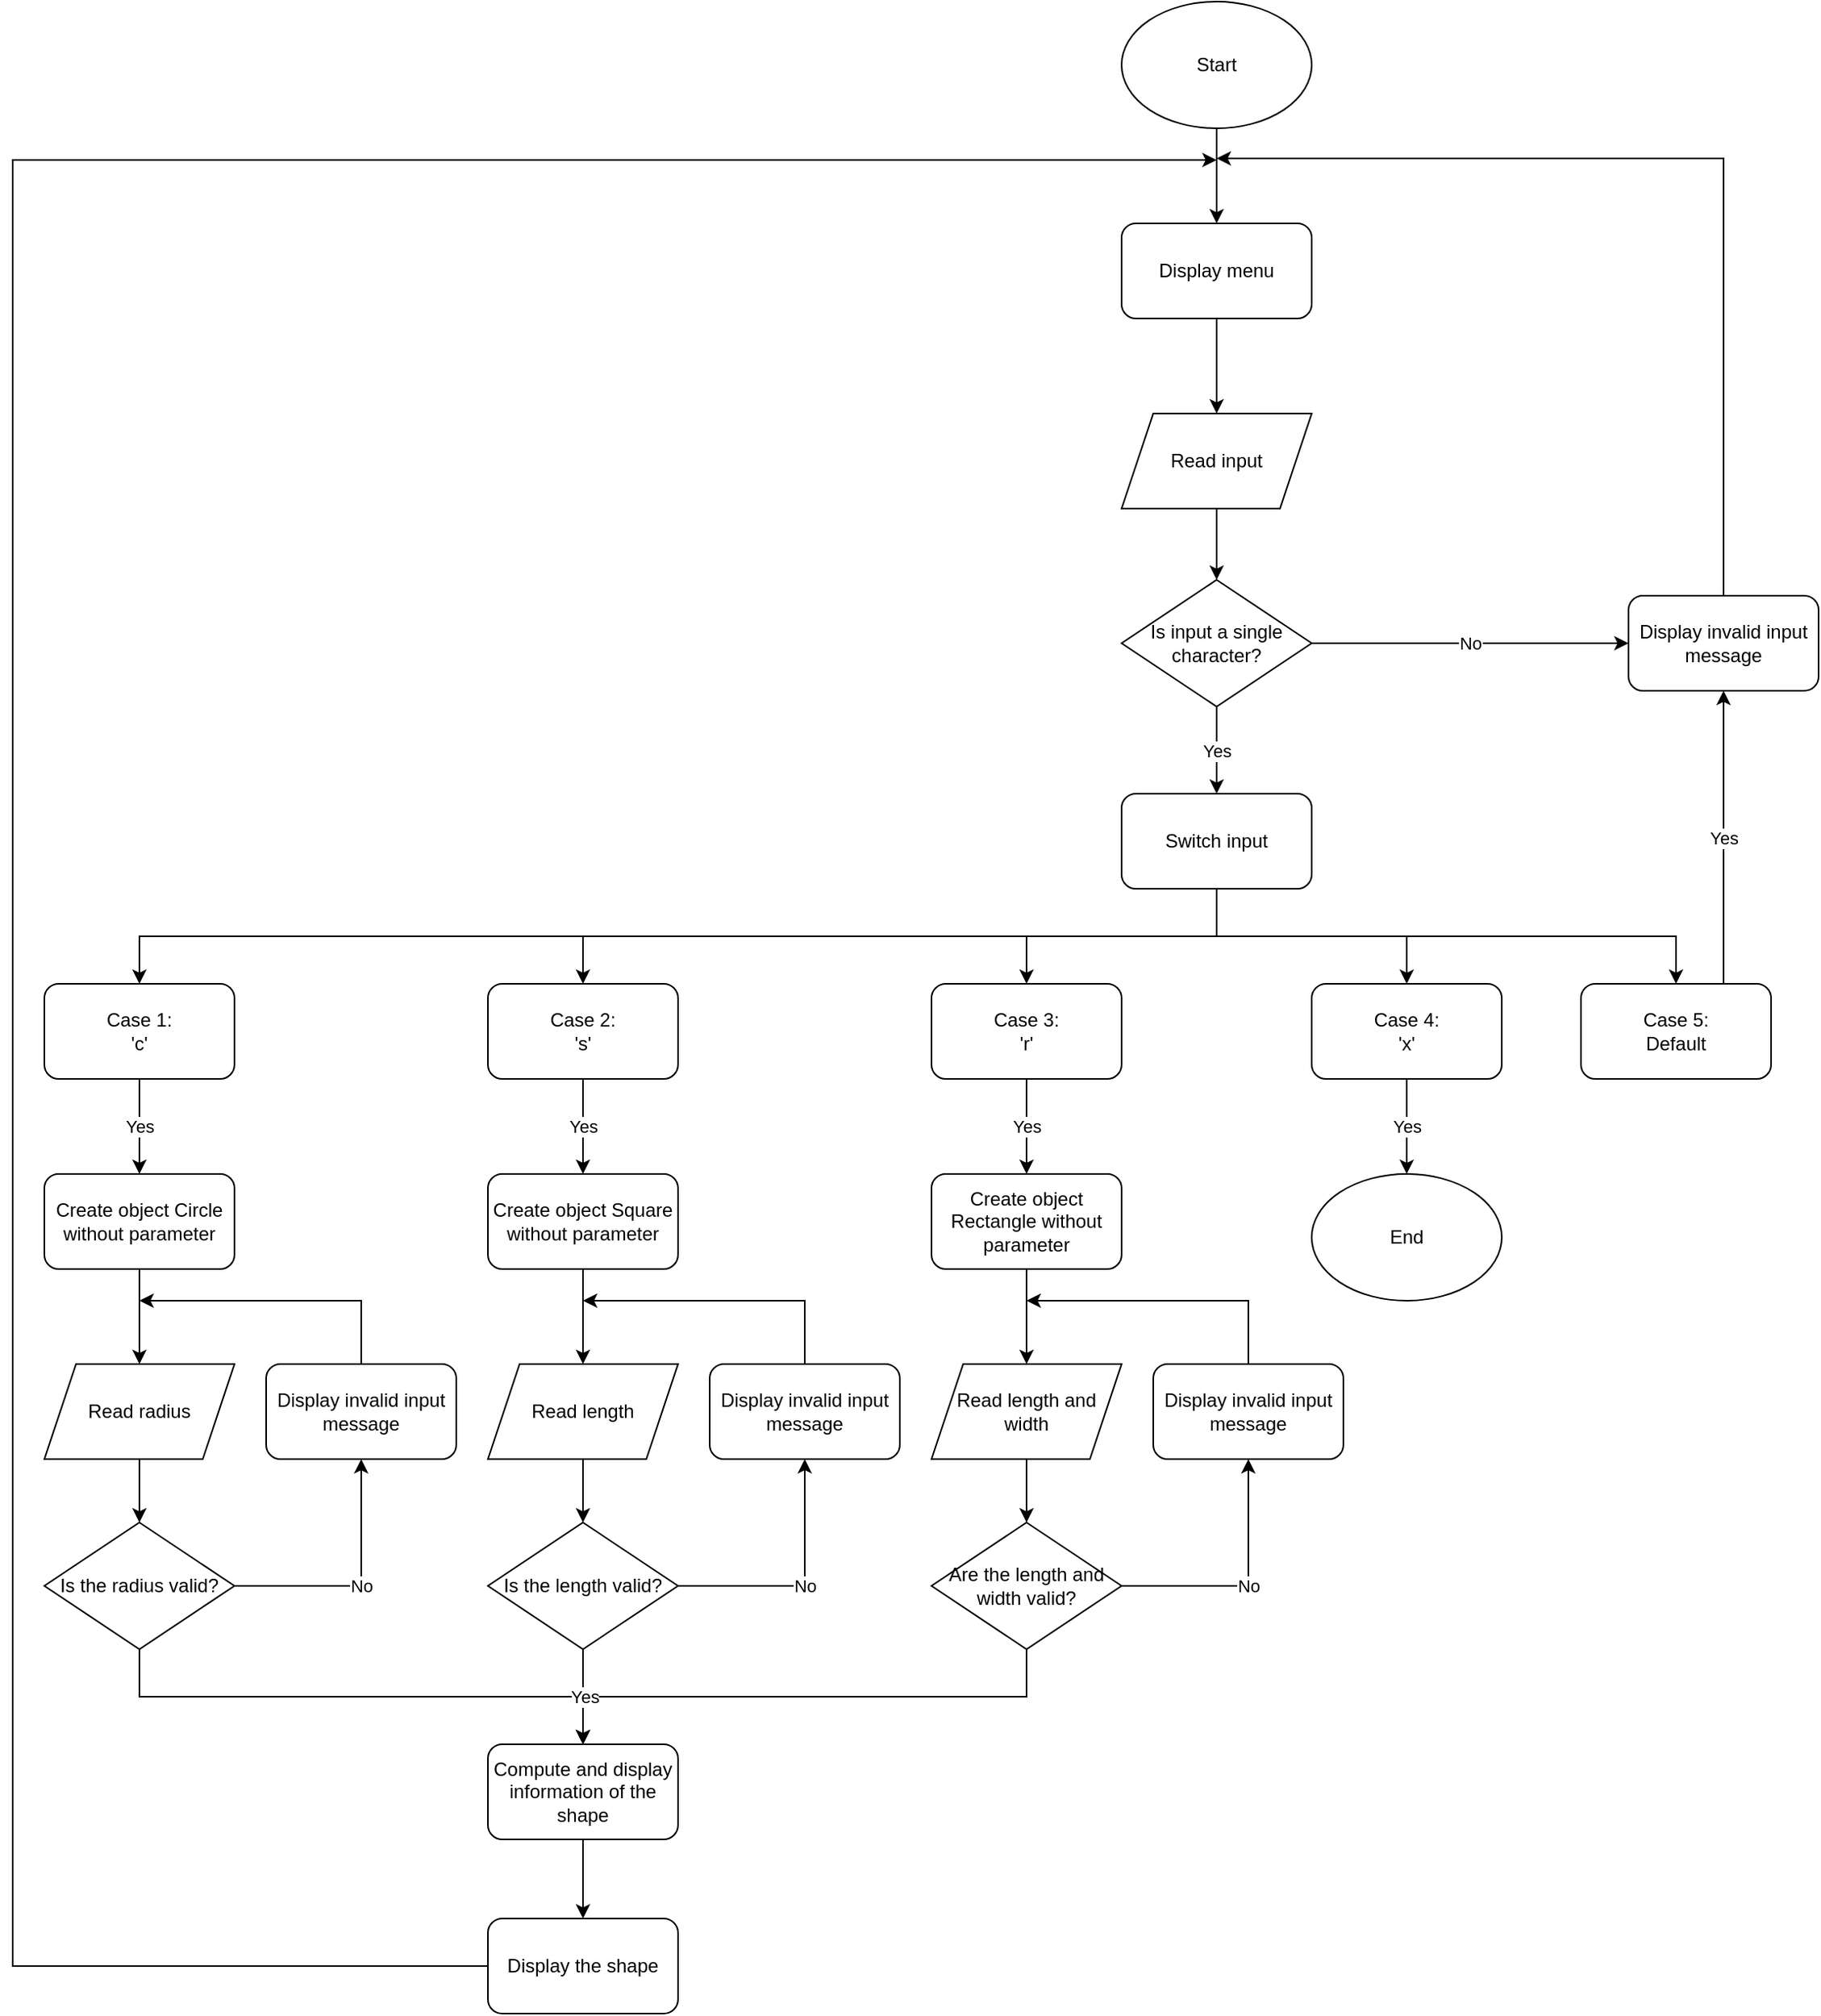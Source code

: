 <mxfile version="13.8.2" type="github"><diagram id="DYWkneqRbF1UxknxtJwU" name="Page-1"><mxGraphModel dx="2500" dy="762" grid="1" gridSize="10" guides="1" tooltips="1" connect="1" arrows="1" fold="1" page="1" pageScale="1" pageWidth="827" pageHeight="1169" math="0" shadow="0"><root><mxCell id="0"/><mxCell id="1" parent="0"/><mxCell id="6j3_spgAeqmXTo80SbWn-56" value="" style="edgeStyle=orthogonalEdgeStyle;rounded=0;orthogonalLoop=1;jettySize=auto;html=1;exitX=0.5;exitY=1;exitDx=0;exitDy=0;entryX=0.5;entryY=0;entryDx=0;entryDy=0;" edge="1" parent="1" source="6j3_spgAeqmXTo80SbWn-54" target="6j3_spgAeqmXTo80SbWn-15"><mxGeometry relative="1" as="geometry"/></mxCell><mxCell id="6j3_spgAeqmXTo80SbWn-34" style="edgeStyle=orthogonalEdgeStyle;rounded=0;orthogonalLoop=1;jettySize=auto;html=1;exitX=0.5;exitY=1;exitDx=0;exitDy=0;entryX=0.5;entryY=0;entryDx=0;entryDy=0;" edge="1" parent="1" source="6j3_spgAeqmXTo80SbWn-2" target="6j3_spgAeqmXTo80SbWn-4"><mxGeometry relative="1" as="geometry"/></mxCell><mxCell id="6j3_spgAeqmXTo80SbWn-2" value="Start" style="ellipse;whiteSpace=wrap;html=1;" vertex="1" parent="1"><mxGeometry x="280" y="140" width="120" height="80" as="geometry"/></mxCell><mxCell id="6j3_spgAeqmXTo80SbWn-3" value="End" style="ellipse;whiteSpace=wrap;html=1;" vertex="1" parent="1"><mxGeometry x="400" y="880" width="120" height="80" as="geometry"/></mxCell><mxCell id="6j3_spgAeqmXTo80SbWn-38" style="edgeStyle=orthogonalEdgeStyle;rounded=0;orthogonalLoop=1;jettySize=auto;html=1;exitX=0.5;exitY=1;exitDx=0;exitDy=0;entryX=0.5;entryY=0;entryDx=0;entryDy=0;" edge="1" parent="1" source="6j3_spgAeqmXTo80SbWn-4" target="6j3_spgAeqmXTo80SbWn-6"><mxGeometry relative="1" as="geometry"/></mxCell><mxCell id="6j3_spgAeqmXTo80SbWn-4" value="Display menu" style="rounded=1;whiteSpace=wrap;html=1;" vertex="1" parent="1"><mxGeometry x="280" y="280" width="120" height="60" as="geometry"/></mxCell><mxCell id="6j3_spgAeqmXTo80SbWn-26" style="edgeStyle=orthogonalEdgeStyle;rounded=0;orthogonalLoop=1;jettySize=auto;html=1;exitX=0.5;exitY=1;exitDx=0;exitDy=0;entryX=0.5;entryY=0;entryDx=0;entryDy=0;" edge="1" parent="1" source="6j3_spgAeqmXTo80SbWn-5" target="6j3_spgAeqmXTo80SbWn-8"><mxGeometry relative="1" as="geometry"/></mxCell><mxCell id="6j3_spgAeqmXTo80SbWn-27" style="edgeStyle=orthogonalEdgeStyle;rounded=0;orthogonalLoop=1;jettySize=auto;html=1;exitX=0.5;exitY=1;exitDx=0;exitDy=0;entryX=0.5;entryY=0;entryDx=0;entryDy=0;" edge="1" parent="1" source="6j3_spgAeqmXTo80SbWn-5" target="6j3_spgAeqmXTo80SbWn-11"><mxGeometry relative="1" as="geometry"/></mxCell><mxCell id="6j3_spgAeqmXTo80SbWn-28" style="edgeStyle=orthogonalEdgeStyle;rounded=0;orthogonalLoop=1;jettySize=auto;html=1;exitX=0.5;exitY=1;exitDx=0;exitDy=0;entryX=0.5;entryY=0;entryDx=0;entryDy=0;" edge="1" parent="1" source="6j3_spgAeqmXTo80SbWn-5" target="6j3_spgAeqmXTo80SbWn-12"><mxGeometry relative="1" as="geometry"/></mxCell><mxCell id="6j3_spgAeqmXTo80SbWn-29" style="edgeStyle=orthogonalEdgeStyle;rounded=0;orthogonalLoop=1;jettySize=auto;html=1;exitX=0.5;exitY=1;exitDx=0;exitDy=0;entryX=0.5;entryY=0;entryDx=0;entryDy=0;" edge="1" parent="1" source="6j3_spgAeqmXTo80SbWn-5" target="6j3_spgAeqmXTo80SbWn-13"><mxGeometry relative="1" as="geometry"/></mxCell><mxCell id="6j3_spgAeqmXTo80SbWn-30" style="edgeStyle=orthogonalEdgeStyle;rounded=0;orthogonalLoop=1;jettySize=auto;html=1;exitX=0.5;exitY=1;exitDx=0;exitDy=0;entryX=0.5;entryY=0;entryDx=0;entryDy=0;" edge="1" parent="1" source="6j3_spgAeqmXTo80SbWn-5" target="6j3_spgAeqmXTo80SbWn-14"><mxGeometry relative="1" as="geometry"/></mxCell><mxCell id="6j3_spgAeqmXTo80SbWn-5" value="Switch input" style="rounded=1;whiteSpace=wrap;html=1;" vertex="1" parent="1"><mxGeometry x="280" y="640" width="120" height="60" as="geometry"/></mxCell><mxCell id="6j3_spgAeqmXTo80SbWn-37" style="edgeStyle=orthogonalEdgeStyle;rounded=0;orthogonalLoop=1;jettySize=auto;html=1;exitX=0.5;exitY=1;exitDx=0;exitDy=0;entryX=0.5;entryY=0;entryDx=0;entryDy=0;" edge="1" parent="1" source="6j3_spgAeqmXTo80SbWn-6" target="6j3_spgAeqmXTo80SbWn-7"><mxGeometry relative="1" as="geometry"/></mxCell><mxCell id="6j3_spgAeqmXTo80SbWn-6" value="Read input" style="shape=parallelogram;perimeter=parallelogramPerimeter;whiteSpace=wrap;html=1;fixedSize=1;" vertex="1" parent="1"><mxGeometry x="280" y="400" width="120" height="60" as="geometry"/></mxCell><mxCell id="6j3_spgAeqmXTo80SbWn-35" value="No" style="edgeStyle=orthogonalEdgeStyle;rounded=0;orthogonalLoop=1;jettySize=auto;html=1;exitX=1;exitY=0.5;exitDx=0;exitDy=0;entryX=0;entryY=0.5;entryDx=0;entryDy=0;" edge="1" parent="1" source="6j3_spgAeqmXTo80SbWn-7" target="6j3_spgAeqmXTo80SbWn-9"><mxGeometry relative="1" as="geometry"/></mxCell><mxCell id="6j3_spgAeqmXTo80SbWn-36" value="Yes" style="edgeStyle=orthogonalEdgeStyle;rounded=0;orthogonalLoop=1;jettySize=auto;html=1;exitX=0.5;exitY=1;exitDx=0;exitDy=0;entryX=0.5;entryY=0;entryDx=0;entryDy=0;" edge="1" parent="1" source="6j3_spgAeqmXTo80SbWn-7" target="6j3_spgAeqmXTo80SbWn-5"><mxGeometry relative="1" as="geometry"/></mxCell><mxCell id="6j3_spgAeqmXTo80SbWn-7" value="Is input a single character?" style="rhombus;whiteSpace=wrap;html=1;" vertex="1" parent="1"><mxGeometry x="280" y="505" width="120" height="80" as="geometry"/></mxCell><mxCell id="6j3_spgAeqmXTo80SbWn-25" value="Yes" style="edgeStyle=orthogonalEdgeStyle;rounded=0;orthogonalLoop=1;jettySize=auto;html=1;exitX=0.75;exitY=0;exitDx=0;exitDy=0;entryX=0.5;entryY=1;entryDx=0;entryDy=0;" edge="1" parent="1" source="6j3_spgAeqmXTo80SbWn-8" target="6j3_spgAeqmXTo80SbWn-9"><mxGeometry relative="1" as="geometry"/></mxCell><mxCell id="6j3_spgAeqmXTo80SbWn-8" value="Case 5:&lt;br&gt;Default" style="rounded=1;whiteSpace=wrap;html=1;" vertex="1" parent="1"><mxGeometry x="570" y="760" width="120" height="60" as="geometry"/></mxCell><mxCell id="6j3_spgAeqmXTo80SbWn-39" style="edgeStyle=orthogonalEdgeStyle;rounded=0;orthogonalLoop=1;jettySize=auto;html=1;exitX=0.5;exitY=0;exitDx=0;exitDy=0;" edge="1" parent="1" source="6j3_spgAeqmXTo80SbWn-9"><mxGeometry relative="1" as="geometry"><mxPoint x="340" y="239" as="targetPoint"/><Array as="points"><mxPoint x="660" y="239"/></Array></mxGeometry></mxCell><mxCell id="6j3_spgAeqmXTo80SbWn-9" value="Display invalid input message" style="rounded=1;whiteSpace=wrap;html=1;" vertex="1" parent="1"><mxGeometry x="600" y="515" width="120" height="60" as="geometry"/></mxCell><mxCell id="6j3_spgAeqmXTo80SbWn-24" value="Yes" style="edgeStyle=orthogonalEdgeStyle;rounded=0;orthogonalLoop=1;jettySize=auto;html=1;exitX=0.5;exitY=1;exitDx=0;exitDy=0;entryX=0.5;entryY=0;entryDx=0;entryDy=0;" edge="1" parent="1" source="6j3_spgAeqmXTo80SbWn-11" target="6j3_spgAeqmXTo80SbWn-3"><mxGeometry relative="1" as="geometry"/></mxCell><mxCell id="6j3_spgAeqmXTo80SbWn-11" value="Case 4:&lt;br&gt;'x'" style="rounded=1;whiteSpace=wrap;html=1;" vertex="1" parent="1"><mxGeometry x="400" y="760" width="120" height="60" as="geometry"/></mxCell><mxCell id="6j3_spgAeqmXTo80SbWn-20" value="Yes" style="edgeStyle=orthogonalEdgeStyle;rounded=0;orthogonalLoop=1;jettySize=auto;html=1;exitX=0.5;exitY=1;exitDx=0;exitDy=0;entryX=0.5;entryY=0;entryDx=0;entryDy=0;" edge="1" parent="1" source="6j3_spgAeqmXTo80SbWn-12" target="6j3_spgAeqmXTo80SbWn-16"><mxGeometry relative="1" as="geometry"/></mxCell><mxCell id="6j3_spgAeqmXTo80SbWn-12" value="Case 3:&lt;br&gt;'r'" style="rounded=1;whiteSpace=wrap;html=1;" vertex="1" parent="1"><mxGeometry x="160" y="760" width="120" height="60" as="geometry"/></mxCell><mxCell id="6j3_spgAeqmXTo80SbWn-23" value="Yes" style="edgeStyle=orthogonalEdgeStyle;rounded=0;orthogonalLoop=1;jettySize=auto;html=1;exitX=0.5;exitY=1;exitDx=0;exitDy=0;entryX=0.5;entryY=0;entryDx=0;entryDy=0;" edge="1" parent="1" source="6j3_spgAeqmXTo80SbWn-13" target="6j3_spgAeqmXTo80SbWn-18"><mxGeometry relative="1" as="geometry"/></mxCell><mxCell id="6j3_spgAeqmXTo80SbWn-13" value="Case 2:&lt;br&gt;'s'" style="rounded=1;whiteSpace=wrap;html=1;" vertex="1" parent="1"><mxGeometry x="-120" y="760" width="120" height="60" as="geometry"/></mxCell><mxCell id="6j3_spgAeqmXTo80SbWn-22" value="Yes" style="edgeStyle=orthogonalEdgeStyle;rounded=0;orthogonalLoop=1;jettySize=auto;html=1;exitX=0.5;exitY=1;exitDx=0;exitDy=0;entryX=0.5;entryY=0;entryDx=0;entryDy=0;" edge="1" parent="1" source="6j3_spgAeqmXTo80SbWn-14" target="6j3_spgAeqmXTo80SbWn-19"><mxGeometry relative="1" as="geometry"/></mxCell><mxCell id="6j3_spgAeqmXTo80SbWn-14" value="Case 1:&lt;br&gt;'c'" style="rounded=1;whiteSpace=wrap;html=1;" vertex="1" parent="1"><mxGeometry x="-400" y="760" width="120" height="60" as="geometry"/></mxCell><mxCell id="6j3_spgAeqmXTo80SbWn-32" style="edgeStyle=orthogonalEdgeStyle;rounded=0;orthogonalLoop=1;jettySize=auto;html=1;exitX=0.5;exitY=1;exitDx=0;exitDy=0;entryX=0.5;entryY=0;entryDx=0;entryDy=0;" edge="1" parent="1" source="6j3_spgAeqmXTo80SbWn-15" target="6j3_spgAeqmXTo80SbWn-17"><mxGeometry relative="1" as="geometry"/></mxCell><mxCell id="6j3_spgAeqmXTo80SbWn-15" value="Compute and display information of the shape" style="rounded=1;whiteSpace=wrap;html=1;" vertex="1" parent="1"><mxGeometry x="-120" y="1240" width="120" height="60" as="geometry"/></mxCell><mxCell id="6j3_spgAeqmXTo80SbWn-59" style="edgeStyle=orthogonalEdgeStyle;rounded=0;orthogonalLoop=1;jettySize=auto;html=1;exitX=0.5;exitY=1;exitDx=0;exitDy=0;entryX=0.5;entryY=0;entryDx=0;entryDy=0;" edge="1" parent="1" source="6j3_spgAeqmXTo80SbWn-16" target="6j3_spgAeqmXTo80SbWn-47"><mxGeometry relative="1" as="geometry"/></mxCell><mxCell id="6j3_spgAeqmXTo80SbWn-16" value="Create object Rectangle without parameter" style="rounded=1;whiteSpace=wrap;html=1;" vertex="1" parent="1"><mxGeometry x="160" y="880" width="120" height="60" as="geometry"/></mxCell><mxCell id="6j3_spgAeqmXTo80SbWn-33" style="edgeStyle=orthogonalEdgeStyle;rounded=0;orthogonalLoop=1;jettySize=auto;html=1;exitX=0;exitY=0.5;exitDx=0;exitDy=0;" edge="1" parent="1" source="6j3_spgAeqmXTo80SbWn-17"><mxGeometry relative="1" as="geometry"><mxPoint x="340" y="240" as="targetPoint"/><Array as="points"><mxPoint x="-420" y="1380"/><mxPoint x="-420" y="240"/></Array></mxGeometry></mxCell><mxCell id="6j3_spgAeqmXTo80SbWn-17" value="Display the shape" style="rounded=1;whiteSpace=wrap;html=1;" vertex="1" parent="1"><mxGeometry x="-120" y="1350" width="120" height="60" as="geometry"/></mxCell><mxCell id="6j3_spgAeqmXTo80SbWn-58" style="edgeStyle=orthogonalEdgeStyle;rounded=0;orthogonalLoop=1;jettySize=auto;html=1;exitX=0.5;exitY=1;exitDx=0;exitDy=0;entryX=0.5;entryY=0;entryDx=0;entryDy=0;" edge="1" parent="1" source="6j3_spgAeqmXTo80SbWn-18" target="6j3_spgAeqmXTo80SbWn-46"><mxGeometry relative="1" as="geometry"/></mxCell><mxCell id="6j3_spgAeqmXTo80SbWn-18" value="Create object Square without parameter" style="rounded=1;whiteSpace=wrap;html=1;" vertex="1" parent="1"><mxGeometry x="-120" y="880" width="120" height="60" as="geometry"/></mxCell><mxCell id="6j3_spgAeqmXTo80SbWn-51" style="edgeStyle=orthogonalEdgeStyle;rounded=0;orthogonalLoop=1;jettySize=auto;html=1;exitX=0.5;exitY=1;exitDx=0;exitDy=0;entryX=0.5;entryY=0;entryDx=0;entryDy=0;" edge="1" parent="1" source="6j3_spgAeqmXTo80SbWn-19" target="6j3_spgAeqmXTo80SbWn-45"><mxGeometry relative="1" as="geometry"/></mxCell><mxCell id="6j3_spgAeqmXTo80SbWn-19" value="Create object Circle without parameter" style="rounded=1;whiteSpace=wrap;html=1;" vertex="1" parent="1"><mxGeometry x="-400" y="880" width="120" height="60" as="geometry"/></mxCell><mxCell id="6j3_spgAeqmXTo80SbWn-52" style="edgeStyle=orthogonalEdgeStyle;rounded=0;orthogonalLoop=1;jettySize=auto;html=1;exitX=0.5;exitY=1;exitDx=0;exitDy=0;entryX=0.5;entryY=0;entryDx=0;entryDy=0;" edge="1" parent="1" source="6j3_spgAeqmXTo80SbWn-45" target="6j3_spgAeqmXTo80SbWn-48"><mxGeometry relative="1" as="geometry"/></mxCell><mxCell id="6j3_spgAeqmXTo80SbWn-45" value="Read radius" style="shape=parallelogram;perimeter=parallelogramPerimeter;whiteSpace=wrap;html=1;fixedSize=1;" vertex="1" parent="1"><mxGeometry x="-400" y="1000" width="120" height="60" as="geometry"/></mxCell><mxCell id="6j3_spgAeqmXTo80SbWn-61" style="edgeStyle=orthogonalEdgeStyle;rounded=0;orthogonalLoop=1;jettySize=auto;html=1;exitX=0.5;exitY=1;exitDx=0;exitDy=0;entryX=0.5;entryY=0;entryDx=0;entryDy=0;" edge="1" parent="1" source="6j3_spgAeqmXTo80SbWn-46" target="6j3_spgAeqmXTo80SbWn-53"><mxGeometry relative="1" as="geometry"/></mxCell><mxCell id="6j3_spgAeqmXTo80SbWn-46" value="Read length" style="shape=parallelogram;perimeter=parallelogramPerimeter;whiteSpace=wrap;html=1;fixedSize=1;" vertex="1" parent="1"><mxGeometry x="-120" y="1000" width="120" height="60" as="geometry"/></mxCell><mxCell id="6j3_spgAeqmXTo80SbWn-60" style="edgeStyle=orthogonalEdgeStyle;rounded=0;orthogonalLoop=1;jettySize=auto;html=1;exitX=0.5;exitY=1;exitDx=0;exitDy=0;entryX=0.5;entryY=0;entryDx=0;entryDy=0;" edge="1" parent="1" source="6j3_spgAeqmXTo80SbWn-47" target="6j3_spgAeqmXTo80SbWn-54"><mxGeometry relative="1" as="geometry"/></mxCell><mxCell id="6j3_spgAeqmXTo80SbWn-47" value="Read length and width" style="shape=parallelogram;perimeter=parallelogramPerimeter;whiteSpace=wrap;html=1;fixedSize=1;" vertex="1" parent="1"><mxGeometry x="160" y="1000" width="120" height="60" as="geometry"/></mxCell><mxCell id="6j3_spgAeqmXTo80SbWn-50" value="" style="edgeStyle=orthogonalEdgeStyle;rounded=0;orthogonalLoop=1;jettySize=auto;html=1;exitX=0.5;exitY=1;exitDx=0;exitDy=0;entryX=0.5;entryY=0;entryDx=0;entryDy=0;" edge="1" parent="1" source="6j3_spgAeqmXTo80SbWn-48" target="6j3_spgAeqmXTo80SbWn-15"><mxGeometry relative="1" as="geometry"/></mxCell><mxCell id="6j3_spgAeqmXTo80SbWn-71" value="No" style="edgeStyle=orthogonalEdgeStyle;rounded=0;orthogonalLoop=1;jettySize=auto;html=1;exitX=1;exitY=0.5;exitDx=0;exitDy=0;entryX=0.5;entryY=1;entryDx=0;entryDy=0;" edge="1" parent="1" source="6j3_spgAeqmXTo80SbWn-48" target="6j3_spgAeqmXTo80SbWn-70"><mxGeometry relative="1" as="geometry"/></mxCell><mxCell id="6j3_spgAeqmXTo80SbWn-48" value="Is the radius valid?" style="rhombus;whiteSpace=wrap;html=1;" vertex="1" parent="1"><mxGeometry x="-400" y="1100" width="120" height="80" as="geometry"/></mxCell><mxCell id="6j3_spgAeqmXTo80SbWn-55" value="Yes" style="edgeStyle=orthogonalEdgeStyle;rounded=0;orthogonalLoop=1;jettySize=auto;html=1;exitX=0.5;exitY=1;exitDx=0;exitDy=0;" edge="1" parent="1" source="6j3_spgAeqmXTo80SbWn-53"><mxGeometry relative="1" as="geometry"><mxPoint x="-60" y="1240" as="targetPoint"/></mxGeometry></mxCell><mxCell id="6j3_spgAeqmXTo80SbWn-68" value="No" style="edgeStyle=orthogonalEdgeStyle;rounded=0;orthogonalLoop=1;jettySize=auto;html=1;exitX=1;exitY=0.5;exitDx=0;exitDy=0;entryX=0.5;entryY=1;entryDx=0;entryDy=0;" edge="1" parent="1" source="6j3_spgAeqmXTo80SbWn-53" target="6j3_spgAeqmXTo80SbWn-67"><mxGeometry relative="1" as="geometry"/></mxCell><mxCell id="6j3_spgAeqmXTo80SbWn-53" value="Is the length valid?" style="rhombus;whiteSpace=wrap;html=1;" vertex="1" parent="1"><mxGeometry x="-120" y="1100" width="120" height="80" as="geometry"/></mxCell><mxCell id="6j3_spgAeqmXTo80SbWn-65" value="No" style="edgeStyle=orthogonalEdgeStyle;rounded=0;orthogonalLoop=1;jettySize=auto;html=1;exitX=1;exitY=0.5;exitDx=0;exitDy=0;entryX=0.5;entryY=1;entryDx=0;entryDy=0;" edge="1" parent="1" source="6j3_spgAeqmXTo80SbWn-54" target="6j3_spgAeqmXTo80SbWn-64"><mxGeometry relative="1" as="geometry"/></mxCell><mxCell id="6j3_spgAeqmXTo80SbWn-54" value="Are the length and width valid?" style="rhombus;whiteSpace=wrap;html=1;" vertex="1" parent="1"><mxGeometry x="160" y="1100" width="120" height="80" as="geometry"/></mxCell><mxCell id="6j3_spgAeqmXTo80SbWn-66" style="edgeStyle=orthogonalEdgeStyle;rounded=0;orthogonalLoop=1;jettySize=auto;html=1;exitX=0.5;exitY=0;exitDx=0;exitDy=0;" edge="1" parent="1" source="6j3_spgAeqmXTo80SbWn-64"><mxGeometry relative="1" as="geometry"><mxPoint x="220" y="960" as="targetPoint"/><Array as="points"><mxPoint x="360" y="960"/></Array></mxGeometry></mxCell><mxCell id="6j3_spgAeqmXTo80SbWn-64" value="Display invalid input message" style="rounded=1;whiteSpace=wrap;html=1;" vertex="1" parent="1"><mxGeometry x="300" y="1000" width="120" height="60" as="geometry"/></mxCell><mxCell id="6j3_spgAeqmXTo80SbWn-69" style="edgeStyle=orthogonalEdgeStyle;rounded=0;orthogonalLoop=1;jettySize=auto;html=1;exitX=0.5;exitY=0;exitDx=0;exitDy=0;" edge="1" parent="1" source="6j3_spgAeqmXTo80SbWn-67"><mxGeometry relative="1" as="geometry"><mxPoint x="-60" y="960" as="targetPoint"/><Array as="points"><mxPoint x="80" y="960"/></Array></mxGeometry></mxCell><mxCell id="6j3_spgAeqmXTo80SbWn-67" value="Display invalid input message" style="rounded=1;whiteSpace=wrap;html=1;" vertex="1" parent="1"><mxGeometry x="20" y="1000" width="120" height="60" as="geometry"/></mxCell><mxCell id="6j3_spgAeqmXTo80SbWn-72" style="edgeStyle=orthogonalEdgeStyle;rounded=0;orthogonalLoop=1;jettySize=auto;html=1;exitX=0.5;exitY=0;exitDx=0;exitDy=0;" edge="1" parent="1" source="6j3_spgAeqmXTo80SbWn-70"><mxGeometry relative="1" as="geometry"><mxPoint x="-340" y="960" as="targetPoint"/><Array as="points"><mxPoint x="-200" y="960"/></Array></mxGeometry></mxCell><mxCell id="6j3_spgAeqmXTo80SbWn-70" value="Display invalid input message" style="rounded=1;whiteSpace=wrap;html=1;" vertex="1" parent="1"><mxGeometry x="-260" y="1000" width="120" height="60" as="geometry"/></mxCell></root></mxGraphModel></diagram></mxfile>